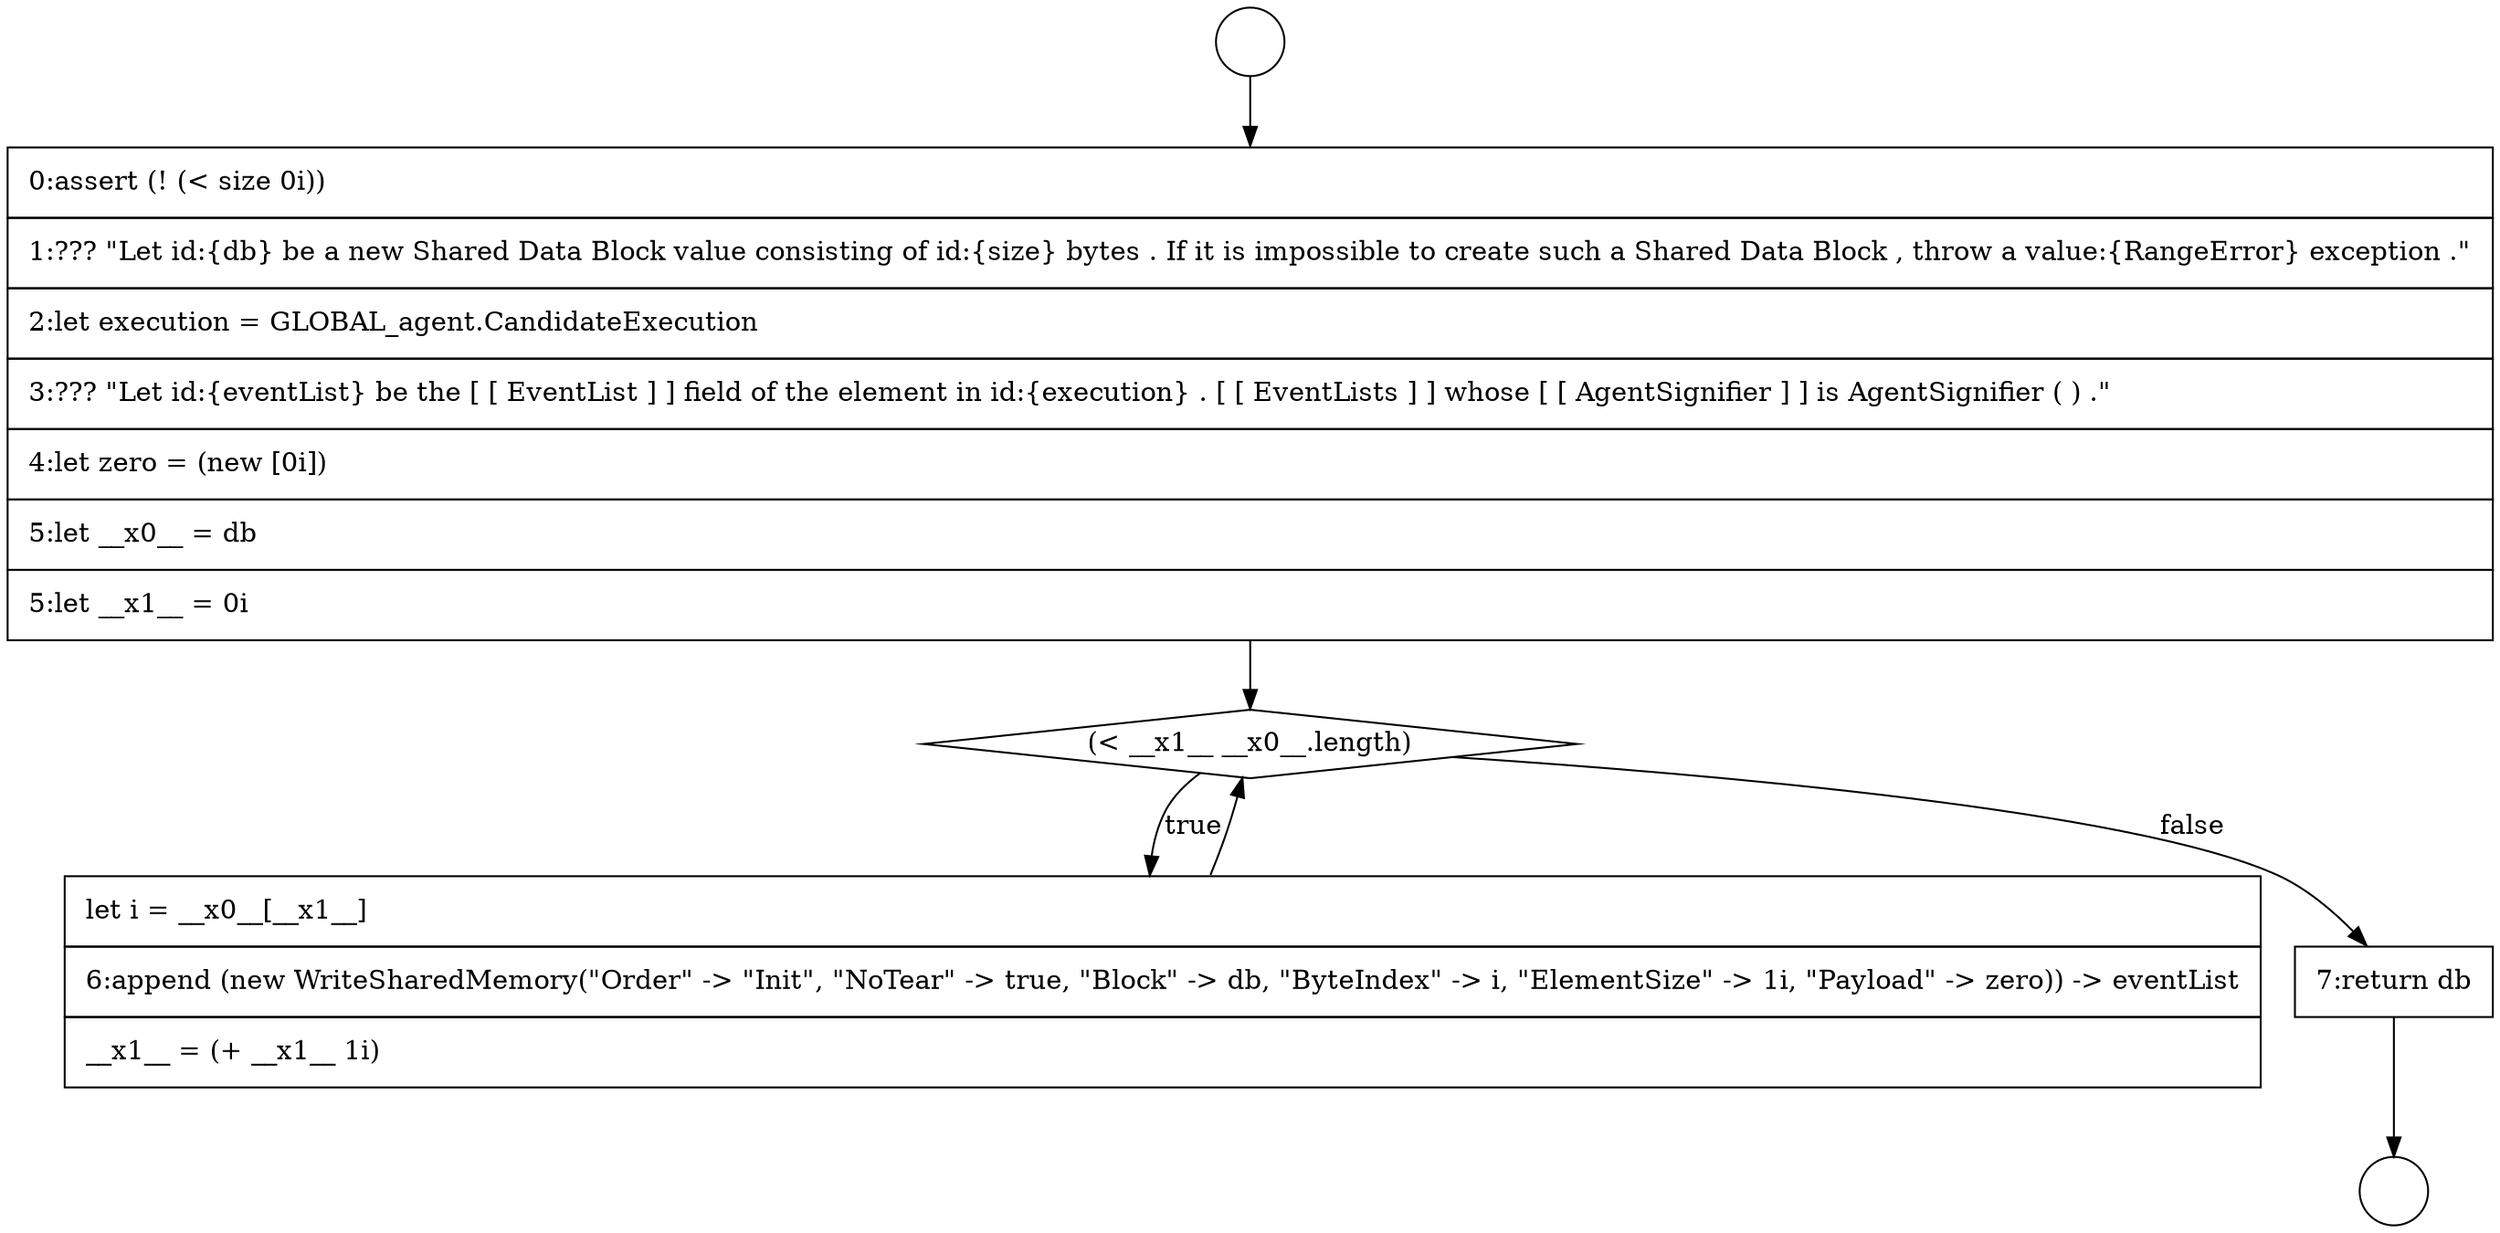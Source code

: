 digraph {
  node238 [shape=circle label=" " color="black" fillcolor="white" style=filled]
  node237 [shape=circle label=" " color="black" fillcolor="white" style=filled]
  node240 [shape=diamond, label=<<font color="black">(&lt; __x1__ __x0__.length)</font>> color="black" fillcolor="white" style=filled]
  node241 [shape=none, margin=0, label=<<font color="black">
    <table border="0" cellborder="1" cellspacing="0" cellpadding="10">
      <tr><td align="left">let i = __x0__[__x1__]</td></tr>
      <tr><td align="left">6:append (new WriteSharedMemory(&quot;Order&quot; -&gt; &quot;Init&quot;, &quot;NoTear&quot; -&gt; true, &quot;Block&quot; -&gt; db, &quot;ByteIndex&quot; -&gt; i, &quot;ElementSize&quot; -&gt; 1i, &quot;Payload&quot; -&gt; zero)) -&gt; eventList</td></tr>
      <tr><td align="left">__x1__ = (+ __x1__ 1i)</td></tr>
    </table>
  </font>> color="black" fillcolor="white" style=filled]
  node239 [shape=none, margin=0, label=<<font color="black">
    <table border="0" cellborder="1" cellspacing="0" cellpadding="10">
      <tr><td align="left">0:assert (! (&lt; size 0i))</td></tr>
      <tr><td align="left">1:??? &quot;Let id:{db} be a new Shared Data Block value consisting of id:{size} bytes . If it is impossible to create such a Shared Data Block , throw a value:{RangeError} exception .&quot;</td></tr>
      <tr><td align="left">2:let execution = GLOBAL_agent.CandidateExecution</td></tr>
      <tr><td align="left">3:??? &quot;Let id:{eventList} be the [ [ EventList ] ] field of the element in id:{execution} . [ [ EventLists ] ] whose [ [ AgentSignifier ] ] is AgentSignifier ( ) .&quot;</td></tr>
      <tr><td align="left">4:let zero = (new [0i])</td></tr>
      <tr><td align="left">5:let __x0__ = db</td></tr>
      <tr><td align="left">5:let __x1__ = 0i</td></tr>
    </table>
  </font>> color="black" fillcolor="white" style=filled]
  node242 [shape=none, margin=0, label=<<font color="black">
    <table border="0" cellborder="1" cellspacing="0" cellpadding="10">
      <tr><td align="left">7:return db</td></tr>
    </table>
  </font>> color="black" fillcolor="white" style=filled]
  node242 -> node238 [ color="black"]
  node239 -> node240 [ color="black"]
  node237 -> node239 [ color="black"]
  node240 -> node241 [label=<<font color="black">true</font>> color="black"]
  node240 -> node242 [label=<<font color="black">false</font>> color="black"]
  node241 -> node240 [ color="black"]
}
